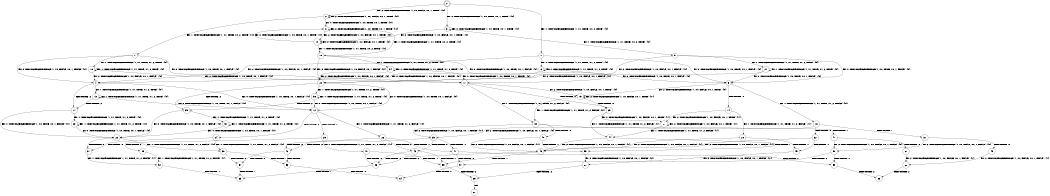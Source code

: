 digraph BCG {
size = "7, 10.5";
center = TRUE;
node [shape = circle];
0 [peripheries = 2];
0 -> 1 [label = "EX !1 !ATOMIC_EXCH_BRANCH (1, +1, TRUE, +0, 2, TRUE) !{0}"];
0 -> 2 [label = "EX !2 !ATOMIC_EXCH_BRANCH (1, +0, FALSE, +0, 1, TRUE) !{0}"];
0 -> 3 [label = "EX !0 !ATOMIC_EXCH_BRANCH (1, +0, TRUE, +0, 1, TRUE) !{0}"];
1 -> 4 [label = "EX !2 !ATOMIC_EXCH_BRANCH (1, +0, FALSE, +0, 1, FALSE) !{0}"];
1 -> 5 [label = "EX !0 !ATOMIC_EXCH_BRANCH (1, +0, TRUE, +0, 1, FALSE) !{0}"];
1 -> 6 [label = "EX !1 !ATOMIC_EXCH_BRANCH (1, +1, TRUE, +1, 2, TRUE) !{0}"];
2 -> 7 [label = "EX !1 !ATOMIC_EXCH_BRANCH (1, +1, TRUE, +0, 2, TRUE) !{0}"];
2 -> 8 [label = "EX !0 !ATOMIC_EXCH_BRANCH (1, +0, TRUE, +0, 1, TRUE) !{0}"];
2 -> 2 [label = "EX !2 !ATOMIC_EXCH_BRANCH (1, +0, FALSE, +0, 1, TRUE) !{0}"];
3 -> 9 [label = "EX !1 !ATOMIC_EXCH_BRANCH (1, +1, TRUE, +0, 2, TRUE) !{0}"];
3 -> 10 [label = "EX !2 !ATOMIC_EXCH_BRANCH (1, +0, FALSE, +0, 1, TRUE) !{0}"];
3 -> 3 [label = "EX !0 !ATOMIC_EXCH_BRANCH (1, +0, TRUE, +0, 1, TRUE) !{0}"];
4 -> 11 [label = "TERMINATE !2"];
4 -> 12 [label = "EX !0 !ATOMIC_EXCH_BRANCH (1, +0, TRUE, +0, 1, FALSE) !{0}"];
4 -> 13 [label = "EX !1 !ATOMIC_EXCH_BRANCH (1, +1, TRUE, +1, 2, TRUE) !{0}"];
5 -> 14 [label = "TERMINATE !0"];
5 -> 15 [label = "EX !2 !ATOMIC_EXCH_BRANCH (1, +0, FALSE, +0, 1, TRUE) !{0}"];
5 -> 16 [label = "EX !1 !ATOMIC_EXCH_BRANCH (1, +1, TRUE, +1, 2, FALSE) !{0}"];
6 -> 4 [label = "EX !2 !ATOMIC_EXCH_BRANCH (1, +0, FALSE, +0, 1, FALSE) !{0}"];
6 -> 5 [label = "EX !0 !ATOMIC_EXCH_BRANCH (1, +0, TRUE, +0, 1, FALSE) !{0}"];
6 -> 6 [label = "EX !1 !ATOMIC_EXCH_BRANCH (1, +1, TRUE, +1, 2, TRUE) !{0}"];
7 -> 17 [label = "EX !0 !ATOMIC_EXCH_BRANCH (1, +0, TRUE, +0, 1, FALSE) !{0}"];
7 -> 4 [label = "EX !2 !ATOMIC_EXCH_BRANCH (1, +0, FALSE, +0, 1, FALSE) !{0}"];
7 -> 18 [label = "EX !1 !ATOMIC_EXCH_BRANCH (1, +1, TRUE, +1, 2, TRUE) !{0}"];
8 -> 19 [label = "EX !1 !ATOMIC_EXCH_BRANCH (1, +1, TRUE, +0, 2, TRUE) !{0}"];
8 -> 10 [label = "EX !2 !ATOMIC_EXCH_BRANCH (1, +0, FALSE, +0, 1, TRUE) !{0}"];
8 -> 8 [label = "EX !0 !ATOMIC_EXCH_BRANCH (1, +0, TRUE, +0, 1, TRUE) !{0}"];
9 -> 20 [label = "EX !2 !ATOMIC_EXCH_BRANCH (1, +0, FALSE, +0, 1, FALSE) !{0}"];
9 -> 21 [label = "EX !1 !ATOMIC_EXCH_BRANCH (1, +1, TRUE, +1, 2, TRUE) !{0}"];
9 -> 5 [label = "EX !0 !ATOMIC_EXCH_BRANCH (1, +0, TRUE, +0, 1, FALSE) !{0}"];
10 -> 19 [label = "EX !1 !ATOMIC_EXCH_BRANCH (1, +1, TRUE, +0, 2, TRUE) !{0}"];
10 -> 10 [label = "EX !2 !ATOMIC_EXCH_BRANCH (1, +0, FALSE, +0, 1, TRUE) !{0}"];
10 -> 8 [label = "EX !0 !ATOMIC_EXCH_BRANCH (1, +0, TRUE, +0, 1, TRUE) !{0}"];
11 -> 22 [label = "EX !0 !ATOMIC_EXCH_BRANCH (1, +0, TRUE, +0, 1, FALSE) !{0}"];
11 -> 23 [label = "EX !1 !ATOMIC_EXCH_BRANCH (1, +1, TRUE, +1, 2, TRUE) !{0}"];
12 -> 24 [label = "TERMINATE !2"];
12 -> 25 [label = "TERMINATE !0"];
12 -> 26 [label = "EX !1 !ATOMIC_EXCH_BRANCH (1, +1, TRUE, +1, 2, FALSE) !{0}"];
13 -> 11 [label = "TERMINATE !2"];
13 -> 12 [label = "EX !0 !ATOMIC_EXCH_BRANCH (1, +0, TRUE, +0, 1, FALSE) !{0}"];
13 -> 13 [label = "EX !1 !ATOMIC_EXCH_BRANCH (1, +1, TRUE, +1, 2, TRUE) !{0}"];
14 -> 27 [label = "EX !2 !ATOMIC_EXCH_BRANCH (1, +0, FALSE, +0, 1, TRUE) !{1}"];
14 -> 28 [label = "EX !1 !ATOMIC_EXCH_BRANCH (1, +1, TRUE, +1, 2, FALSE) !{1}"];
15 -> 29 [label = "TERMINATE !0"];
15 -> 15 [label = "EX !2 !ATOMIC_EXCH_BRANCH (1, +0, FALSE, +0, 1, TRUE) !{0}"];
15 -> 30 [label = "EX !1 !ATOMIC_EXCH_BRANCH (1, +1, TRUE, +1, 2, FALSE) !{0}"];
16 -> 31 [label = "TERMINATE !1"];
16 -> 32 [label = "TERMINATE !0"];
16 -> 33 [label = "EX !2 !ATOMIC_EXCH_BRANCH (1, +0, FALSE, +0, 1, FALSE) !{0}"];
17 -> 29 [label = "TERMINATE !0"];
17 -> 15 [label = "EX !2 !ATOMIC_EXCH_BRANCH (1, +0, FALSE, +0, 1, TRUE) !{0}"];
17 -> 30 [label = "EX !1 !ATOMIC_EXCH_BRANCH (1, +1, TRUE, +1, 2, FALSE) !{0}"];
18 -> 17 [label = "EX !0 !ATOMIC_EXCH_BRANCH (1, +0, TRUE, +0, 1, FALSE) !{0}"];
18 -> 4 [label = "EX !2 !ATOMIC_EXCH_BRANCH (1, +0, FALSE, +0, 1, FALSE) !{0}"];
18 -> 18 [label = "EX !1 !ATOMIC_EXCH_BRANCH (1, +1, TRUE, +1, 2, TRUE) !{0}"];
19 -> 20 [label = "EX !2 !ATOMIC_EXCH_BRANCH (1, +0, FALSE, +0, 1, FALSE) !{0}"];
19 -> 34 [label = "EX !1 !ATOMIC_EXCH_BRANCH (1, +1, TRUE, +1, 2, TRUE) !{0}"];
19 -> 17 [label = "EX !0 !ATOMIC_EXCH_BRANCH (1, +0, TRUE, +0, 1, FALSE) !{0}"];
20 -> 35 [label = "TERMINATE !2"];
20 -> 36 [label = "EX !1 !ATOMIC_EXCH_BRANCH (1, +1, TRUE, +1, 2, TRUE) !{0}"];
20 -> 12 [label = "EX !0 !ATOMIC_EXCH_BRANCH (1, +0, TRUE, +0, 1, FALSE) !{0}"];
21 -> 20 [label = "EX !2 !ATOMIC_EXCH_BRANCH (1, +0, FALSE, +0, 1, FALSE) !{0}"];
21 -> 21 [label = "EX !1 !ATOMIC_EXCH_BRANCH (1, +1, TRUE, +1, 2, TRUE) !{0}"];
21 -> 5 [label = "EX !0 !ATOMIC_EXCH_BRANCH (1, +0, TRUE, +0, 1, FALSE) !{0}"];
22 -> 37 [label = "TERMINATE !0"];
22 -> 38 [label = "EX !1 !ATOMIC_EXCH_BRANCH (1, +1, TRUE, +1, 2, FALSE) !{0}"];
23 -> 22 [label = "EX !0 !ATOMIC_EXCH_BRANCH (1, +0, TRUE, +0, 1, FALSE) !{0}"];
23 -> 23 [label = "EX !1 !ATOMIC_EXCH_BRANCH (1, +1, TRUE, +1, 2, TRUE) !{0}"];
24 -> 37 [label = "TERMINATE !0"];
24 -> 38 [label = "EX !1 !ATOMIC_EXCH_BRANCH (1, +1, TRUE, +1, 2, FALSE) !{0}"];
25 -> 39 [label = "TERMINATE !2"];
25 -> 40 [label = "EX !1 !ATOMIC_EXCH_BRANCH (1, +1, TRUE, +1, 2, FALSE) !{1}"];
26 -> 41 [label = "TERMINATE !1"];
26 -> 42 [label = "TERMINATE !2"];
26 -> 43 [label = "TERMINATE !0"];
27 -> 27 [label = "EX !2 !ATOMIC_EXCH_BRANCH (1, +0, FALSE, +0, 1, TRUE) !{1}"];
27 -> 44 [label = "EX !1 !ATOMIC_EXCH_BRANCH (1, +1, TRUE, +1, 2, FALSE) !{1}"];
28 -> 45 [label = "TERMINATE !1"];
28 -> 46 [label = "EX !2 !ATOMIC_EXCH_BRANCH (1, +0, FALSE, +0, 1, FALSE) !{1}"];
29 -> 27 [label = "EX !2 !ATOMIC_EXCH_BRANCH (1, +0, FALSE, +0, 1, TRUE) !{1}"];
29 -> 44 [label = "EX !1 !ATOMIC_EXCH_BRANCH (1, +1, TRUE, +1, 2, FALSE) !{1}"];
30 -> 47 [label = "TERMINATE !1"];
30 -> 48 [label = "TERMINATE !0"];
30 -> 33 [label = "EX !2 !ATOMIC_EXCH_BRANCH (1, +0, FALSE, +0, 1, FALSE) !{0}"];
31 -> 49 [label = "TERMINATE !0"];
31 -> 50 [label = "EX !2 !ATOMIC_EXCH_BRANCH (1, +0, FALSE, +0, 1, FALSE) !{0}"];
32 -> 45 [label = "TERMINATE !1"];
32 -> 46 [label = "EX !2 !ATOMIC_EXCH_BRANCH (1, +0, FALSE, +0, 1, FALSE) !{1}"];
33 -> 41 [label = "TERMINATE !1"];
33 -> 42 [label = "TERMINATE !2"];
33 -> 43 [label = "TERMINATE !0"];
34 -> 20 [label = "EX !2 !ATOMIC_EXCH_BRANCH (1, +0, FALSE, +0, 1, FALSE) !{0}"];
34 -> 34 [label = "EX !1 !ATOMIC_EXCH_BRANCH (1, +1, TRUE, +1, 2, TRUE) !{0}"];
34 -> 17 [label = "EX !0 !ATOMIC_EXCH_BRANCH (1, +0, TRUE, +0, 1, FALSE) !{0}"];
35 -> 51 [label = "EX !1 !ATOMIC_EXCH_BRANCH (1, +1, TRUE, +1, 2, TRUE) !{0}"];
35 -> 22 [label = "EX !0 !ATOMIC_EXCH_BRANCH (1, +0, TRUE, +0, 1, FALSE) !{0}"];
36 -> 35 [label = "TERMINATE !2"];
36 -> 36 [label = "EX !1 !ATOMIC_EXCH_BRANCH (1, +1, TRUE, +1, 2, TRUE) !{0}"];
36 -> 12 [label = "EX !0 !ATOMIC_EXCH_BRANCH (1, +0, TRUE, +0, 1, FALSE) !{0}"];
37 -> 52 [label = "EX !1 !ATOMIC_EXCH_BRANCH (1, +1, TRUE, +1, 2, FALSE) !{1}"];
38 -> 53 [label = "TERMINATE !1"];
38 -> 54 [label = "TERMINATE !0"];
39 -> 52 [label = "EX !1 !ATOMIC_EXCH_BRANCH (1, +1, TRUE, +1, 2, FALSE) !{1}"];
40 -> 55 [label = "TERMINATE !1"];
40 -> 56 [label = "TERMINATE !2"];
41 -> 57 [label = "TERMINATE !2"];
41 -> 58 [label = "TERMINATE !0"];
42 -> 53 [label = "TERMINATE !1"];
42 -> 54 [label = "TERMINATE !0"];
43 -> 55 [label = "TERMINATE !1"];
43 -> 56 [label = "TERMINATE !2"];
44 -> 59 [label = "TERMINATE !1"];
44 -> 46 [label = "EX !2 !ATOMIC_EXCH_BRANCH (1, +0, FALSE, +0, 1, FALSE) !{1}"];
45 -> 60 [label = "EX !2 !ATOMIC_EXCH_BRANCH (1, +0, FALSE, +0, 1, FALSE) !{2}"];
46 -> 55 [label = "TERMINATE !1"];
46 -> 56 [label = "TERMINATE !2"];
47 -> 61 [label = "TERMINATE !0"];
47 -> 50 [label = "EX !2 !ATOMIC_EXCH_BRANCH (1, +0, FALSE, +0, 1, FALSE) !{0}"];
48 -> 59 [label = "TERMINATE !1"];
48 -> 46 [label = "EX !2 !ATOMIC_EXCH_BRANCH (1, +0, FALSE, +0, 1, FALSE) !{1}"];
49 -> 62 [label = "EX !2 !ATOMIC_EXCH_BRANCH (1, +0, FALSE, +0, 1, FALSE) !{1}"];
50 -> 57 [label = "TERMINATE !2"];
50 -> 58 [label = "TERMINATE !0"];
51 -> 51 [label = "EX !1 !ATOMIC_EXCH_BRANCH (1, +1, TRUE, +1, 2, TRUE) !{0}"];
51 -> 22 [label = "EX !0 !ATOMIC_EXCH_BRANCH (1, +0, TRUE, +0, 1, FALSE) !{0}"];
52 -> 63 [label = "TERMINATE !1"];
53 -> 64 [label = "TERMINATE !0"];
54 -> 63 [label = "TERMINATE !1"];
55 -> 65 [label = "TERMINATE !2"];
56 -> 63 [label = "TERMINATE !1"];
57 -> 64 [label = "TERMINATE !0"];
58 -> 66 [label = "TERMINATE !2"];
59 -> 60 [label = "EX !2 !ATOMIC_EXCH_BRANCH (1, +0, FALSE, +0, 1, FALSE) !{2}"];
60 -> 65 [label = "TERMINATE !2"];
61 -> 62 [label = "EX !2 !ATOMIC_EXCH_BRANCH (1, +0, FALSE, +0, 1, FALSE) !{1}"];
62 -> 66 [label = "TERMINATE !2"];
65 -> 67 [label = "exit"];
}
